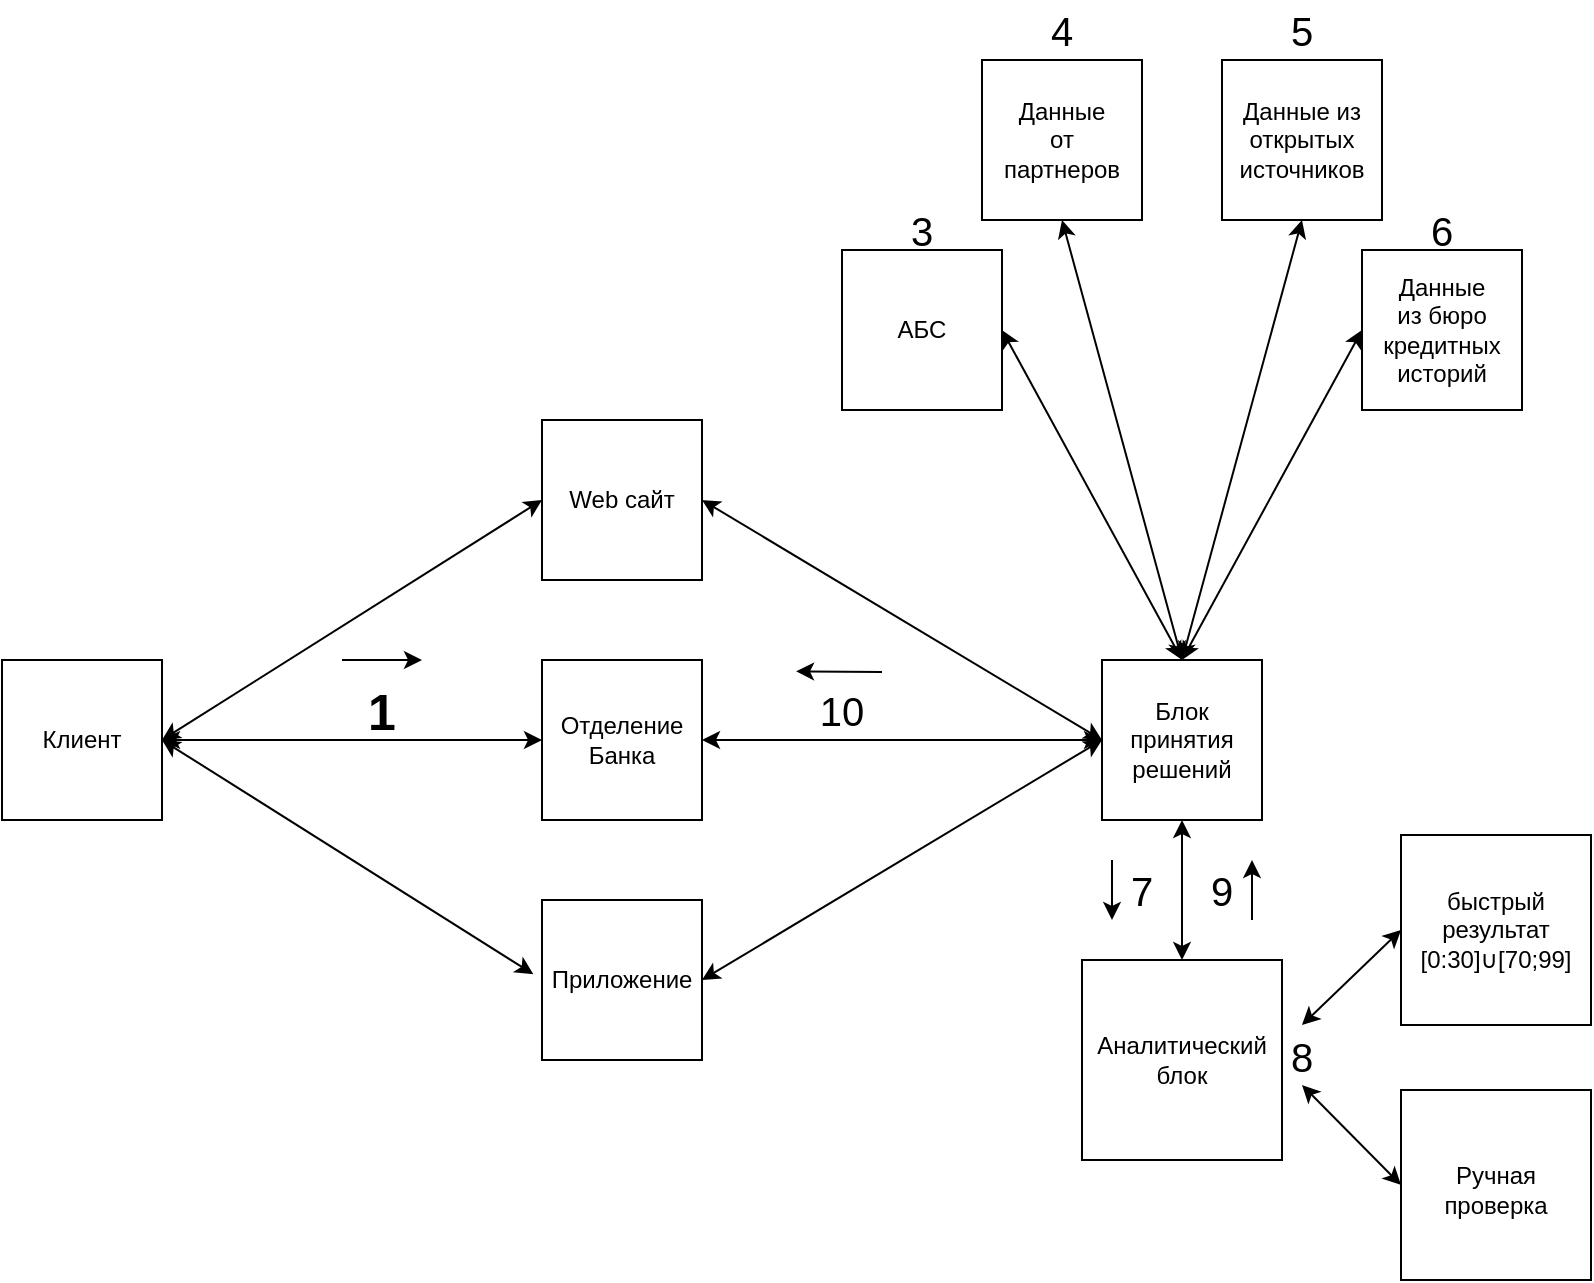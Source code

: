 <mxfile version="23.1.2" type="github">
  <diagram name="Page-1" id="ff44883e-f642-bcb2-894b-16b3d25a3f0b">
    <mxGraphModel dx="1436" dy="822" grid="1" gridSize="10" guides="1" tooltips="1" connect="1" arrows="1" fold="1" page="1" pageScale="1.5" pageWidth="1169" pageHeight="826" background="none" math="0" shadow="0">
      <root>
        <mxCell id="0" style=";html=1;" />
        <mxCell id="1" style=";html=1;" parent="0" />
        <mxCell id="wMNkzjMgdb3sAVdtAFFw-5" value="" style="whiteSpace=wrap;html=1;aspect=fixed;" vertex="1" parent="1">
          <mxGeometry x="170" y="560" width="80" height="80" as="geometry" />
        </mxCell>
        <mxCell id="wMNkzjMgdb3sAVdtAFFw-6" value="Клиент" style="text;html=1;strokeColor=none;fillColor=none;align=center;verticalAlign=middle;whiteSpace=wrap;rounded=0;" vertex="1" parent="1">
          <mxGeometry x="180" y="585" width="60" height="30" as="geometry" />
        </mxCell>
        <mxCell id="wMNkzjMgdb3sAVdtAFFw-7" value="" style="whiteSpace=wrap;html=1;aspect=fixed;" vertex="1" parent="1">
          <mxGeometry x="440" y="560" width="80" height="80" as="geometry" />
        </mxCell>
        <mxCell id="wMNkzjMgdb3sAVdtAFFw-9" value="" style="endArrow=classic;html=1;rounded=0;entryX=0;entryY=0.5;entryDx=0;entryDy=0;startArrow=classic;exitX=1;exitY=0.5;exitDx=0;exitDy=0;" edge="1" parent="1" source="wMNkzjMgdb3sAVdtAFFw-5" target="wMNkzjMgdb3sAVdtAFFw-7">
          <mxGeometry width="50" height="50" relative="1" as="geometry">
            <mxPoint x="330" y="600" as="sourcePoint" />
            <mxPoint x="410" y="560" as="targetPoint" />
            <Array as="points">
              <mxPoint x="360" y="600" />
            </Array>
          </mxGeometry>
        </mxCell>
        <mxCell id="wMNkzjMgdb3sAVdtAFFw-10" value="1" style="text;html=1;align=center;verticalAlign=middle;whiteSpace=wrap;rounded=0;strokeWidth=5;shadow=0;fontStyle=1;fontSize=25;" vertex="1" parent="1">
          <mxGeometry x="330" y="570" width="60" height="30" as="geometry" />
        </mxCell>
        <mxCell id="wMNkzjMgdb3sAVdtAFFw-11" value="" style="whiteSpace=wrap;html=1;aspect=fixed;" vertex="1" parent="1">
          <mxGeometry x="440" y="440" width="80" height="80" as="geometry" />
        </mxCell>
        <mxCell id="wMNkzjMgdb3sAVdtAFFw-12" value="" style="whiteSpace=wrap;html=1;aspect=fixed;" vertex="1" parent="1">
          <mxGeometry x="440" y="680" width="80" height="80" as="geometry" />
        </mxCell>
        <mxCell id="wMNkzjMgdb3sAVdtAFFw-13" value="Web сайт" style="text;html=1;strokeColor=none;fillColor=none;align=center;verticalAlign=middle;whiteSpace=wrap;rounded=0;" vertex="1" parent="1">
          <mxGeometry x="450" y="465" width="60" height="30" as="geometry" />
        </mxCell>
        <mxCell id="wMNkzjMgdb3sAVdtAFFw-15" value="Приложение" style="text;html=1;strokeColor=none;fillColor=none;align=center;verticalAlign=middle;whiteSpace=wrap;rounded=0;" vertex="1" parent="1">
          <mxGeometry x="450" y="705" width="60" height="30" as="geometry" />
        </mxCell>
        <mxCell id="wMNkzjMgdb3sAVdtAFFw-16" value="" style="endArrow=classic;html=1;rounded=0;entryX=0;entryY=0.5;entryDx=0;entryDy=0;exitX=1;exitY=0.5;exitDx=0;exitDy=0;startArrow=classic;" edge="1" parent="1" source="wMNkzjMgdb3sAVdtAFFw-5" target="wMNkzjMgdb3sAVdtAFFw-11">
          <mxGeometry width="50" height="50" relative="1" as="geometry">
            <mxPoint x="310" y="560" as="sourcePoint" />
            <mxPoint x="410" y="550" as="targetPoint" />
          </mxGeometry>
        </mxCell>
        <mxCell id="wMNkzjMgdb3sAVdtAFFw-17" value="" style="endArrow=classic;html=1;rounded=0;entryX=-0.054;entryY=0.464;entryDx=0;entryDy=0;entryPerimeter=0;exitX=1;exitY=0.5;exitDx=0;exitDy=0;startArrow=classic;" edge="1" parent="1" source="wMNkzjMgdb3sAVdtAFFw-5" target="wMNkzjMgdb3sAVdtAFFw-12">
          <mxGeometry width="50" height="50" relative="1" as="geometry">
            <mxPoint x="320" y="660" as="sourcePoint" />
            <mxPoint x="410" y="550" as="targetPoint" />
          </mxGeometry>
        </mxCell>
        <mxCell id="wMNkzjMgdb3sAVdtAFFw-18" value="" style="whiteSpace=wrap;html=1;aspect=fixed;" vertex="1" parent="1">
          <mxGeometry x="720" y="560" width="80" height="80" as="geometry" />
        </mxCell>
        <mxCell id="wMNkzjMgdb3sAVdtAFFw-23" value="" style="whiteSpace=wrap;html=1;aspect=fixed;" vertex="1" parent="1">
          <mxGeometry x="660" y="260" width="80" height="80" as="geometry" />
        </mxCell>
        <mxCell id="wMNkzjMgdb3sAVdtAFFw-24" value="" style="whiteSpace=wrap;html=1;aspect=fixed;" vertex="1" parent="1">
          <mxGeometry x="780" y="260" width="80" height="80" as="geometry" />
        </mxCell>
        <mxCell id="wMNkzjMgdb3sAVdtAFFw-25" value="" style="whiteSpace=wrap;html=1;aspect=fixed;" vertex="1" parent="1">
          <mxGeometry x="590" y="355" width="80" height="80" as="geometry" />
        </mxCell>
        <mxCell id="wMNkzjMgdb3sAVdtAFFw-26" value="" style="whiteSpace=wrap;html=1;aspect=fixed;" vertex="1" parent="1">
          <mxGeometry x="850" y="355" width="80" height="80" as="geometry" />
        </mxCell>
        <mxCell id="wMNkzjMgdb3sAVdtAFFw-27" value="" style="endArrow=classic;startArrow=classic;html=1;rounded=0;entryX=1;entryY=0.5;entryDx=0;entryDy=0;" edge="1" parent="1" target="wMNkzjMgdb3sAVdtAFFw-25">
          <mxGeometry width="50" height="50" relative="1" as="geometry">
            <mxPoint x="760" y="560" as="sourcePoint" />
            <mxPoint x="810" y="370" as="targetPoint" />
          </mxGeometry>
        </mxCell>
        <mxCell id="wMNkzjMgdb3sAVdtAFFw-28" value="" style="endArrow=classic;startArrow=classic;html=1;rounded=0;entryX=0.5;entryY=1;entryDx=0;entryDy=0;exitX=0.5;exitY=0;exitDx=0;exitDy=0;" edge="1" parent="1" source="wMNkzjMgdb3sAVdtAFFw-18" target="wMNkzjMgdb3sAVdtAFFw-23">
          <mxGeometry width="50" height="50" relative="1" as="geometry">
            <mxPoint x="760" y="420" as="sourcePoint" />
            <mxPoint x="810" y="370" as="targetPoint" />
          </mxGeometry>
        </mxCell>
        <mxCell id="wMNkzjMgdb3sAVdtAFFw-29" value="" style="endArrow=classic;startArrow=classic;html=1;rounded=0;entryX=0.5;entryY=1;entryDx=0;entryDy=0;exitX=0.5;exitY=0;exitDx=0;exitDy=0;" edge="1" parent="1" source="wMNkzjMgdb3sAVdtAFFw-18" target="wMNkzjMgdb3sAVdtAFFw-24">
          <mxGeometry width="50" height="50" relative="1" as="geometry">
            <mxPoint x="760" y="420" as="sourcePoint" />
            <mxPoint x="810" y="370" as="targetPoint" />
          </mxGeometry>
        </mxCell>
        <mxCell id="wMNkzjMgdb3sAVdtAFFw-30" value="" style="endArrow=classic;startArrow=classic;html=1;rounded=0;entryX=0;entryY=0.5;entryDx=0;entryDy=0;" edge="1" parent="1" target="wMNkzjMgdb3sAVdtAFFw-26">
          <mxGeometry width="50" height="50" relative="1" as="geometry">
            <mxPoint x="760" y="560" as="sourcePoint" />
            <mxPoint x="810" y="370" as="targetPoint" />
          </mxGeometry>
        </mxCell>
        <mxCell id="wMNkzjMgdb3sAVdtAFFw-31" value="" style="whiteSpace=wrap;html=1;aspect=fixed;" vertex="1" parent="1">
          <mxGeometry x="710" y="710" width="100" height="100" as="geometry" />
        </mxCell>
        <mxCell id="wMNkzjMgdb3sAVdtAFFw-33" value="АБС" style="text;html=1;strokeColor=none;fillColor=none;align=center;verticalAlign=middle;whiteSpace=wrap;rounded=0;" vertex="1" parent="1">
          <mxGeometry x="600" y="380" width="60" height="30" as="geometry" />
        </mxCell>
        <mxCell id="wMNkzjMgdb3sAVdtAFFw-34" value="Данные от партнеров" style="text;html=1;strokeColor=none;fillColor=none;align=center;verticalAlign=middle;whiteSpace=wrap;rounded=0;" vertex="1" parent="1">
          <mxGeometry x="670" y="285" width="60" height="30" as="geometry" />
        </mxCell>
        <mxCell id="wMNkzjMgdb3sAVdtAFFw-35" value="Блок принятия решений" style="text;html=1;strokeColor=none;fillColor=none;align=center;verticalAlign=middle;whiteSpace=wrap;rounded=0;" vertex="1" parent="1">
          <mxGeometry x="730" y="585" width="60" height="30" as="geometry" />
        </mxCell>
        <mxCell id="wMNkzjMgdb3sAVdtAFFw-36" value="Отделение Банка" style="text;html=1;strokeColor=none;fillColor=none;align=center;verticalAlign=middle;whiteSpace=wrap;rounded=0;" vertex="1" parent="1">
          <mxGeometry x="450" y="585" width="60" height="30" as="geometry" />
        </mxCell>
        <mxCell id="wMNkzjMgdb3sAVdtAFFw-37" value="Данные из открытых источников" style="text;html=1;strokeColor=none;fillColor=none;align=center;verticalAlign=middle;whiteSpace=wrap;rounded=0;" vertex="1" parent="1">
          <mxGeometry x="790" y="285" width="60" height="30" as="geometry" />
        </mxCell>
        <mxCell id="wMNkzjMgdb3sAVdtAFFw-38" value="Данные из бюро кредитных историй" style="text;html=1;strokeColor=none;fillColor=none;align=center;verticalAlign=middle;whiteSpace=wrap;rounded=0;" vertex="1" parent="1">
          <mxGeometry x="860" y="380" width="60" height="30" as="geometry" />
        </mxCell>
        <mxCell id="wMNkzjMgdb3sAVdtAFFw-39" value="Аналитический блок" style="text;html=1;strokeColor=none;fillColor=none;align=center;verticalAlign=middle;whiteSpace=wrap;rounded=0;" vertex="1" parent="1">
          <mxGeometry x="730" y="745" width="60" height="30" as="geometry" />
        </mxCell>
        <mxCell id="wMNkzjMgdb3sAVdtAFFw-47" value="3" style="text;html=1;strokeColor=none;fillColor=none;align=center;verticalAlign=middle;whiteSpace=wrap;rounded=0;fontSize=20;" vertex="1" parent="1">
          <mxGeometry x="600" y="330" width="60" height="30" as="geometry" />
        </mxCell>
        <mxCell id="wMNkzjMgdb3sAVdtAFFw-48" value="4" style="text;html=1;strokeColor=none;fillColor=none;align=center;verticalAlign=middle;whiteSpace=wrap;rounded=0;fontSize=20;" vertex="1" parent="1">
          <mxGeometry x="670" y="230" width="60" height="30" as="geometry" />
        </mxCell>
        <mxCell id="wMNkzjMgdb3sAVdtAFFw-49" value="5" style="text;html=1;strokeColor=none;fillColor=none;align=center;verticalAlign=middle;whiteSpace=wrap;rounded=0;fontSize=20;" vertex="1" parent="1">
          <mxGeometry x="790" y="230" width="60" height="30" as="geometry" />
        </mxCell>
        <mxCell id="wMNkzjMgdb3sAVdtAFFw-50" value="6" style="text;html=1;strokeColor=none;fillColor=none;align=center;verticalAlign=middle;whiteSpace=wrap;rounded=0;fontSize=20;" vertex="1" parent="1">
          <mxGeometry x="860" y="330" width="60" height="30" as="geometry" />
        </mxCell>
        <mxCell id="wMNkzjMgdb3sAVdtAFFw-51" value="7" style="text;html=1;strokeColor=none;fillColor=none;align=center;verticalAlign=middle;whiteSpace=wrap;rounded=0;fontSize=20;" vertex="1" parent="1">
          <mxGeometry x="710" y="660" width="60" height="30" as="geometry" />
        </mxCell>
        <mxCell id="wMNkzjMgdb3sAVdtAFFw-52" value="" style="whiteSpace=wrap;html=1;aspect=fixed;" vertex="1" parent="1">
          <mxGeometry x="869.5" y="647.5" width="95" height="95" as="geometry" />
        </mxCell>
        <mxCell id="wMNkzjMgdb3sAVdtAFFw-55" value="быстрый результат&lt;br&gt;[0:30]∪[70;99]" style="text;html=1;strokeColor=none;fillColor=none;align=center;verticalAlign=middle;whiteSpace=wrap;rounded=0;" vertex="1" parent="1">
          <mxGeometry x="887" y="680" width="60" height="30" as="geometry" />
        </mxCell>
        <mxCell id="wMNkzjMgdb3sAVdtAFFw-58" value="" style="whiteSpace=wrap;html=1;aspect=fixed;" vertex="1" parent="1">
          <mxGeometry x="869.5" y="775" width="95" height="95" as="geometry" />
        </mxCell>
        <mxCell id="wMNkzjMgdb3sAVdtAFFw-59" value="Ручная проверка" style="text;html=1;strokeColor=none;fillColor=none;align=center;verticalAlign=middle;whiteSpace=wrap;rounded=0;" vertex="1" parent="1">
          <mxGeometry x="887" y="810" width="60" height="30" as="geometry" />
        </mxCell>
        <mxCell id="wMNkzjMgdb3sAVdtAFFw-60" value="" style="endArrow=classic;startArrow=classic;html=1;rounded=0;entryX=0;entryY=0.5;entryDx=0;entryDy=0;exitX=0.5;exitY=0;exitDx=0;exitDy=0;" edge="1" parent="1" source="wMNkzjMgdb3sAVdtAFFw-63" target="wMNkzjMgdb3sAVdtAFFw-52">
          <mxGeometry width="50" height="50" relative="1" as="geometry">
            <mxPoint x="840" y="730" as="sourcePoint" />
            <mxPoint x="860" y="710" as="targetPoint" />
          </mxGeometry>
        </mxCell>
        <mxCell id="wMNkzjMgdb3sAVdtAFFw-61" value="" style="endArrow=classic;startArrow=classic;html=1;rounded=0;entryX=0;entryY=0.5;entryDx=0;entryDy=0;exitX=0.5;exitY=1;exitDx=0;exitDy=0;" edge="1" parent="1" source="wMNkzjMgdb3sAVdtAFFw-63" target="wMNkzjMgdb3sAVdtAFFw-58">
          <mxGeometry width="50" height="50" relative="1" as="geometry">
            <mxPoint x="840" y="790" as="sourcePoint" />
            <mxPoint x="860" y="710" as="targetPoint" />
          </mxGeometry>
        </mxCell>
        <mxCell id="wMNkzjMgdb3sAVdtAFFw-63" value="8" style="text;html=1;strokeColor=none;fillColor=none;align=center;verticalAlign=middle;whiteSpace=wrap;rounded=0;fontSize=20;" vertex="1" parent="1">
          <mxGeometry x="790" y="742.5" width="60" height="30" as="geometry" />
        </mxCell>
        <mxCell id="wMNkzjMgdb3sAVdtAFFw-64" value="9" style="text;html=1;strokeColor=none;fillColor=none;align=center;verticalAlign=middle;whiteSpace=wrap;rounded=0;fontSize=20;" vertex="1" parent="1">
          <mxGeometry x="750" y="660" width="60" height="30" as="geometry" />
        </mxCell>
        <mxCell id="wMNkzjMgdb3sAVdtAFFw-66" value="" style="endArrow=classic;startArrow=classic;html=1;rounded=0;entryX=0;entryY=0.5;entryDx=0;entryDy=0;" edge="1" parent="1" target="wMNkzjMgdb3sAVdtAFFw-18">
          <mxGeometry width="50" height="50" relative="1" as="geometry">
            <mxPoint x="520" y="480" as="sourcePoint" />
            <mxPoint x="570" y="430" as="targetPoint" />
          </mxGeometry>
        </mxCell>
        <mxCell id="wMNkzjMgdb3sAVdtAFFw-67" value="" style="endArrow=classic;startArrow=classic;html=1;rounded=0;entryX=0;entryY=0.5;entryDx=0;entryDy=0;" edge="1" parent="1" target="wMNkzjMgdb3sAVdtAFFw-18">
          <mxGeometry width="50" height="50" relative="1" as="geometry">
            <mxPoint x="520" y="600" as="sourcePoint" />
            <mxPoint x="710" y="600" as="targetPoint" />
          </mxGeometry>
        </mxCell>
        <mxCell id="wMNkzjMgdb3sAVdtAFFw-68" value="" style="endArrow=classic;startArrow=classic;html=1;rounded=0;entryX=0;entryY=0.5;entryDx=0;entryDy=0;" edge="1" parent="1" target="wMNkzjMgdb3sAVdtAFFw-18">
          <mxGeometry width="50" height="50" relative="1" as="geometry">
            <mxPoint x="520" y="720" as="sourcePoint" />
            <mxPoint x="570" y="670" as="targetPoint" />
          </mxGeometry>
        </mxCell>
        <mxCell id="wMNkzjMgdb3sAVdtAFFw-69" value="10" style="text;html=1;strokeColor=none;fillColor=none;align=center;verticalAlign=middle;whiteSpace=wrap;rounded=0;fontSize=20;" vertex="1" parent="1">
          <mxGeometry x="560" y="570" width="60" height="30" as="geometry" />
        </mxCell>
        <mxCell id="wMNkzjMgdb3sAVdtAFFw-70" value="" style="endArrow=classic;html=1;rounded=0;" edge="1" parent="1">
          <mxGeometry width="50" height="50" relative="1" as="geometry">
            <mxPoint x="340" y="560" as="sourcePoint" />
            <mxPoint x="380" y="560" as="targetPoint" />
          </mxGeometry>
        </mxCell>
        <mxCell id="wMNkzjMgdb3sAVdtAFFw-71" value="" style="endArrow=classic;html=1;rounded=0;entryX=0.117;entryY=-0.144;entryDx=0;entryDy=0;entryPerimeter=0;" edge="1" parent="1" target="wMNkzjMgdb3sAVdtAFFw-69">
          <mxGeometry width="50" height="50" relative="1" as="geometry">
            <mxPoint x="610" y="566" as="sourcePoint" />
            <mxPoint x="650" y="520" as="targetPoint" />
          </mxGeometry>
        </mxCell>
        <mxCell id="wMNkzjMgdb3sAVdtAFFw-72" value="" style="endArrow=classic;startArrow=classic;html=1;rounded=0;entryX=0.5;entryY=1;entryDx=0;entryDy=0;exitX=0.5;exitY=0;exitDx=0;exitDy=0;" edge="1" parent="1" source="wMNkzjMgdb3sAVdtAFFw-31" target="wMNkzjMgdb3sAVdtAFFw-18">
          <mxGeometry width="50" height="50" relative="1" as="geometry">
            <mxPoint x="740" y="700" as="sourcePoint" />
            <mxPoint x="790" y="650" as="targetPoint" />
          </mxGeometry>
        </mxCell>
        <mxCell id="wMNkzjMgdb3sAVdtAFFw-73" value="" style="endArrow=classic;html=1;rounded=0;entryX=0.25;entryY=1;entryDx=0;entryDy=0;exitX=0.25;exitY=0;exitDx=0;exitDy=0;" edge="1" parent="1" source="wMNkzjMgdb3sAVdtAFFw-51" target="wMNkzjMgdb3sAVdtAFFw-51">
          <mxGeometry width="50" height="50" relative="1" as="geometry">
            <mxPoint x="670" y="680" as="sourcePoint" />
            <mxPoint x="720" y="630" as="targetPoint" />
          </mxGeometry>
        </mxCell>
        <mxCell id="wMNkzjMgdb3sAVdtAFFw-74" value="" style="endArrow=classic;html=1;rounded=0;exitX=0.75;exitY=1;exitDx=0;exitDy=0;entryX=0.75;entryY=0;entryDx=0;entryDy=0;" edge="1" parent="1" source="wMNkzjMgdb3sAVdtAFFw-64" target="wMNkzjMgdb3sAVdtAFFw-64">
          <mxGeometry width="50" height="50" relative="1" as="geometry">
            <mxPoint x="820" y="670" as="sourcePoint" />
            <mxPoint x="870" y="620" as="targetPoint" />
          </mxGeometry>
        </mxCell>
      </root>
    </mxGraphModel>
  </diagram>
</mxfile>
